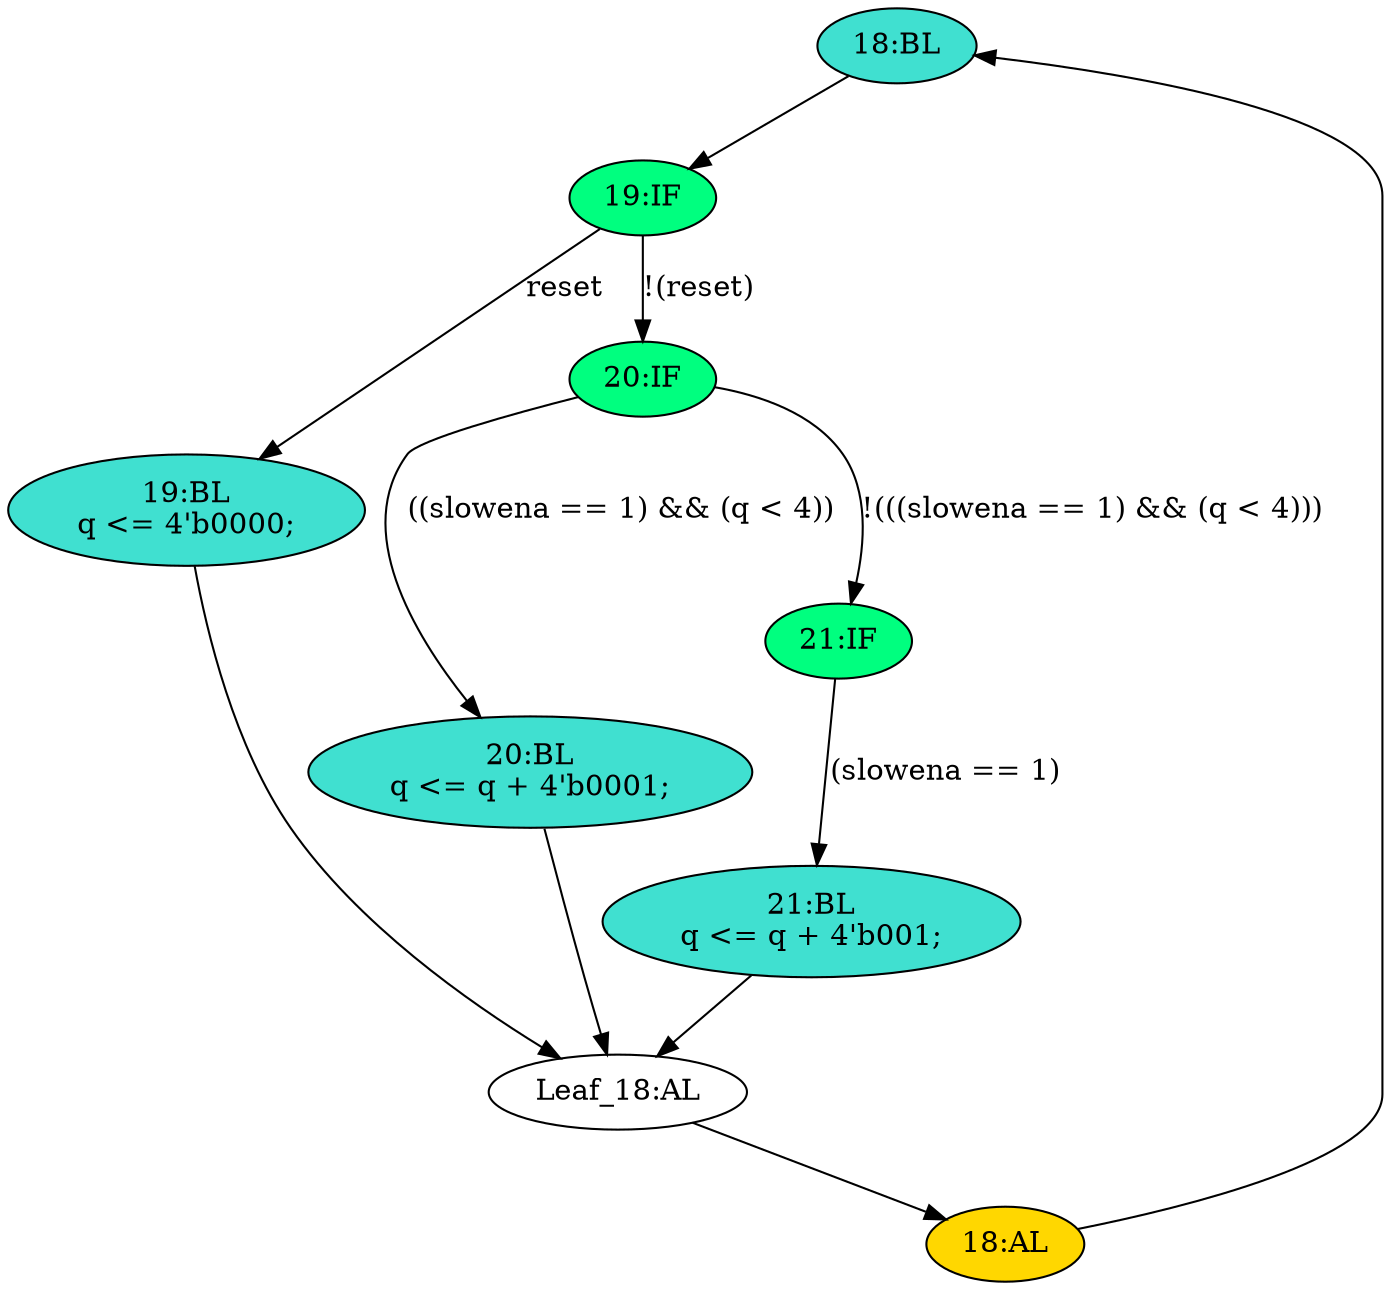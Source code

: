 strict digraph "compose( ,  )" {
	node [label="\N"];
	"18:BL"	[ast="<pyverilog.vparser.ast.Block object at 0x7f9f523b50d0>",
		fillcolor=turquoise,
		label="18:BL",
		statements="[]",
		style=filled,
		typ=Block];
	"19:IF"	[ast="<pyverilog.vparser.ast.IfStatement object at 0x7f9f522d6750>",
		fillcolor=springgreen,
		label="19:IF",
		statements="[]",
		style=filled,
		typ=IfStatement];
	"18:BL" -> "19:IF"	[cond="[]",
		lineno=None];
	"19:BL"	[ast="<pyverilog.vparser.ast.Block object at 0x7f9f523b5390>",
		fillcolor=turquoise,
		label="19:BL
q <= 4'b0000;",
		statements="[<pyverilog.vparser.ast.NonblockingSubstitution object at 0x7f9f522d6810>]",
		style=filled,
		typ=Block];
	"Leaf_18:AL"	[def_var="['q']",
		label="Leaf_18:AL"];
	"19:BL" -> "Leaf_18:AL"	[cond="[]",
		lineno=None];
	"21:BL"	[ast="<pyverilog.vparser.ast.Block object at 0x7f9f5233d4d0>",
		fillcolor=turquoise,
		label="21:BL
q <= q + 4'b001;",
		statements="[<pyverilog.vparser.ast.NonblockingSubstitution object at 0x7f9f52327850>]",
		style=filled,
		typ=Block];
	"21:BL" -> "Leaf_18:AL"	[cond="[]",
		lineno=None];
	"18:AL"	[ast="<pyverilog.vparser.ast.Always object at 0x7f9f522c3fd0>",
		clk_sens=True,
		fillcolor=gold,
		label="18:AL",
		sens="['clk']",
		statements="[]",
		style=filled,
		typ=Always,
		use_var="['reset', 'q', 'slowena']"];
	"Leaf_18:AL" -> "18:AL";
	"20:BL"	[ast="<pyverilog.vparser.ast.Block object at 0x7f9f522cee90>",
		fillcolor=turquoise,
		label="20:BL
q <= q + 4'b0001;",
		statements="[<pyverilog.vparser.ast.NonblockingSubstitution object at 0x7f9f52332150>]",
		style=filled,
		typ=Block];
	"20:BL" -> "Leaf_18:AL"	[cond="[]",
		lineno=None];
	"19:IF" -> "19:BL"	[cond="['reset']",
		label=reset,
		lineno=19];
	"20:IF"	[ast="<pyverilog.vparser.ast.IfStatement object at 0x7f9f522ce4d0>",
		fillcolor=springgreen,
		label="20:IF",
		statements="[]",
		style=filled,
		typ=IfStatement];
	"19:IF" -> "20:IF"	[cond="['reset']",
		label="!(reset)",
		lineno=19];
	"21:IF"	[ast="<pyverilog.vparser.ast.IfStatement object at 0x7f9f5233d6d0>",
		fillcolor=springgreen,
		label="21:IF",
		statements="[]",
		style=filled,
		typ=IfStatement];
	"21:IF" -> "21:BL"	[cond="['slowena']",
		label="(slowena == 1)",
		lineno=21];
	"20:IF" -> "20:BL"	[cond="['slowena', 'q']",
		label="((slowena == 1) && (q < 4))",
		lineno=20];
	"20:IF" -> "21:IF"	[cond="['slowena', 'q']",
		label="!(((slowena == 1) && (q < 4)))",
		lineno=20];
	"18:AL" -> "18:BL"	[cond="[]",
		lineno=None];
}
